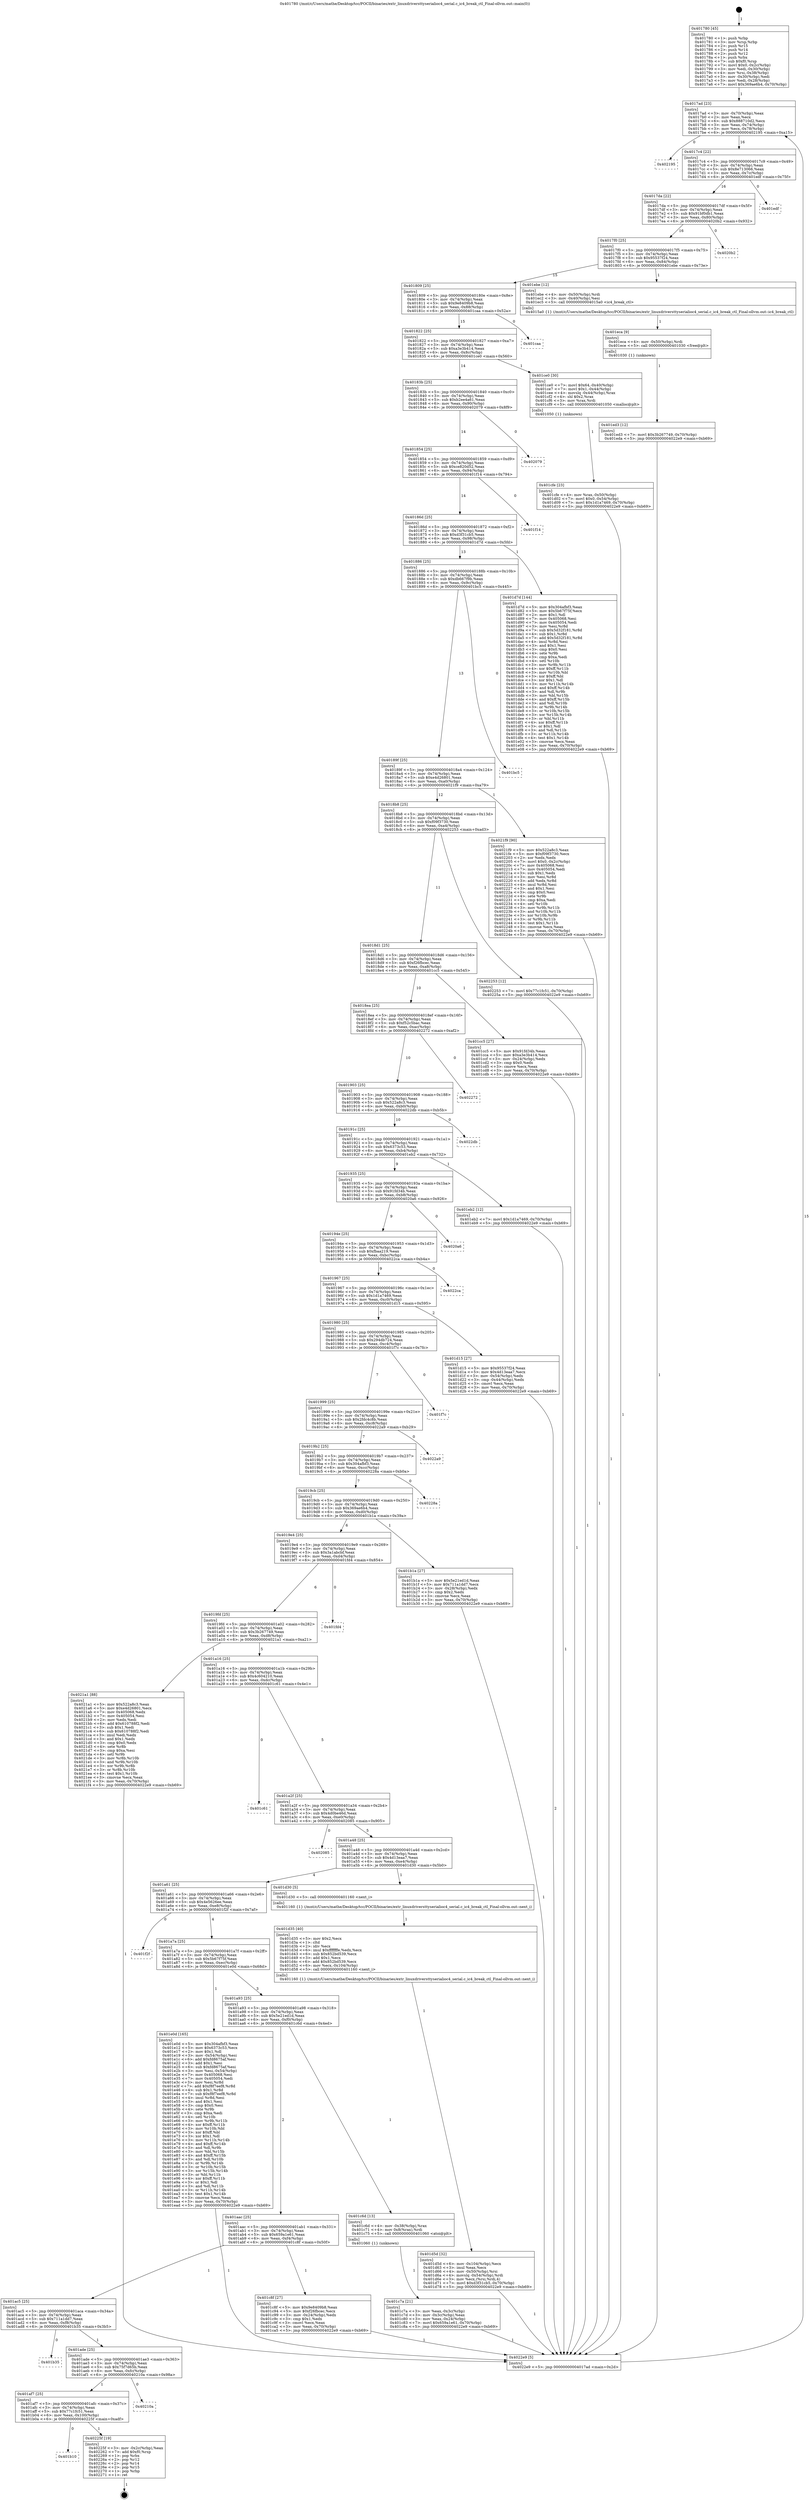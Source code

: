 digraph "0x401780" {
  label = "0x401780 (/mnt/c/Users/mathe/Desktop/tcc/POCII/binaries/extr_linuxdriversttyserialioc4_serial.c_ic4_break_ctl_Final-ollvm.out::main(0))"
  labelloc = "t"
  node[shape=record]

  Entry [label="",width=0.3,height=0.3,shape=circle,fillcolor=black,style=filled]
  "0x4017ad" [label="{
     0x4017ad [23]\l
     | [instrs]\l
     &nbsp;&nbsp;0x4017ad \<+3\>: mov -0x70(%rbp),%eax\l
     &nbsp;&nbsp;0x4017b0 \<+2\>: mov %eax,%ecx\l
     &nbsp;&nbsp;0x4017b2 \<+6\>: sub $0x888710d2,%ecx\l
     &nbsp;&nbsp;0x4017b8 \<+3\>: mov %eax,-0x74(%rbp)\l
     &nbsp;&nbsp;0x4017bb \<+3\>: mov %ecx,-0x78(%rbp)\l
     &nbsp;&nbsp;0x4017be \<+6\>: je 0000000000402195 \<main+0xa15\>\l
  }"]
  "0x402195" [label="{
     0x402195\l
  }", style=dashed]
  "0x4017c4" [label="{
     0x4017c4 [22]\l
     | [instrs]\l
     &nbsp;&nbsp;0x4017c4 \<+5\>: jmp 00000000004017c9 \<main+0x49\>\l
     &nbsp;&nbsp;0x4017c9 \<+3\>: mov -0x74(%rbp),%eax\l
     &nbsp;&nbsp;0x4017cc \<+5\>: sub $0x8e713066,%eax\l
     &nbsp;&nbsp;0x4017d1 \<+3\>: mov %eax,-0x7c(%rbp)\l
     &nbsp;&nbsp;0x4017d4 \<+6\>: je 0000000000401edf \<main+0x75f\>\l
  }"]
  Exit [label="",width=0.3,height=0.3,shape=circle,fillcolor=black,style=filled,peripheries=2]
  "0x401edf" [label="{
     0x401edf\l
  }", style=dashed]
  "0x4017da" [label="{
     0x4017da [22]\l
     | [instrs]\l
     &nbsp;&nbsp;0x4017da \<+5\>: jmp 00000000004017df \<main+0x5f\>\l
     &nbsp;&nbsp;0x4017df \<+3\>: mov -0x74(%rbp),%eax\l
     &nbsp;&nbsp;0x4017e2 \<+5\>: sub $0x91bf0db1,%eax\l
     &nbsp;&nbsp;0x4017e7 \<+3\>: mov %eax,-0x80(%rbp)\l
     &nbsp;&nbsp;0x4017ea \<+6\>: je 00000000004020b2 \<main+0x932\>\l
  }"]
  "0x401b10" [label="{
     0x401b10\l
  }", style=dashed]
  "0x4020b2" [label="{
     0x4020b2\l
  }", style=dashed]
  "0x4017f0" [label="{
     0x4017f0 [25]\l
     | [instrs]\l
     &nbsp;&nbsp;0x4017f0 \<+5\>: jmp 00000000004017f5 \<main+0x75\>\l
     &nbsp;&nbsp;0x4017f5 \<+3\>: mov -0x74(%rbp),%eax\l
     &nbsp;&nbsp;0x4017f8 \<+5\>: sub $0x95537f24,%eax\l
     &nbsp;&nbsp;0x4017fd \<+6\>: mov %eax,-0x84(%rbp)\l
     &nbsp;&nbsp;0x401803 \<+6\>: je 0000000000401ebe \<main+0x73e\>\l
  }"]
  "0x40225f" [label="{
     0x40225f [19]\l
     | [instrs]\l
     &nbsp;&nbsp;0x40225f \<+3\>: mov -0x2c(%rbp),%eax\l
     &nbsp;&nbsp;0x402262 \<+7\>: add $0xf0,%rsp\l
     &nbsp;&nbsp;0x402269 \<+1\>: pop %rbx\l
     &nbsp;&nbsp;0x40226a \<+2\>: pop %r12\l
     &nbsp;&nbsp;0x40226c \<+2\>: pop %r14\l
     &nbsp;&nbsp;0x40226e \<+2\>: pop %r15\l
     &nbsp;&nbsp;0x402270 \<+1\>: pop %rbp\l
     &nbsp;&nbsp;0x402271 \<+1\>: ret\l
  }"]
  "0x401ebe" [label="{
     0x401ebe [12]\l
     | [instrs]\l
     &nbsp;&nbsp;0x401ebe \<+4\>: mov -0x50(%rbp),%rdi\l
     &nbsp;&nbsp;0x401ec2 \<+3\>: mov -0x40(%rbp),%esi\l
     &nbsp;&nbsp;0x401ec5 \<+5\>: call 00000000004015a0 \<ic4_break_ctl\>\l
     | [calls]\l
     &nbsp;&nbsp;0x4015a0 \{1\} (/mnt/c/Users/mathe/Desktop/tcc/POCII/binaries/extr_linuxdriversttyserialioc4_serial.c_ic4_break_ctl_Final-ollvm.out::ic4_break_ctl)\l
  }"]
  "0x401809" [label="{
     0x401809 [25]\l
     | [instrs]\l
     &nbsp;&nbsp;0x401809 \<+5\>: jmp 000000000040180e \<main+0x8e\>\l
     &nbsp;&nbsp;0x40180e \<+3\>: mov -0x74(%rbp),%eax\l
     &nbsp;&nbsp;0x401811 \<+5\>: sub $0x9e8409b8,%eax\l
     &nbsp;&nbsp;0x401816 \<+6\>: mov %eax,-0x88(%rbp)\l
     &nbsp;&nbsp;0x40181c \<+6\>: je 0000000000401caa \<main+0x52a\>\l
  }"]
  "0x401af7" [label="{
     0x401af7 [25]\l
     | [instrs]\l
     &nbsp;&nbsp;0x401af7 \<+5\>: jmp 0000000000401afc \<main+0x37c\>\l
     &nbsp;&nbsp;0x401afc \<+3\>: mov -0x74(%rbp),%eax\l
     &nbsp;&nbsp;0x401aff \<+5\>: sub $0x77c1fc51,%eax\l
     &nbsp;&nbsp;0x401b04 \<+6\>: mov %eax,-0x100(%rbp)\l
     &nbsp;&nbsp;0x401b0a \<+6\>: je 000000000040225f \<main+0xadf\>\l
  }"]
  "0x401caa" [label="{
     0x401caa\l
  }", style=dashed]
  "0x401822" [label="{
     0x401822 [25]\l
     | [instrs]\l
     &nbsp;&nbsp;0x401822 \<+5\>: jmp 0000000000401827 \<main+0xa7\>\l
     &nbsp;&nbsp;0x401827 \<+3\>: mov -0x74(%rbp),%eax\l
     &nbsp;&nbsp;0x40182a \<+5\>: sub $0xa3e3b414,%eax\l
     &nbsp;&nbsp;0x40182f \<+6\>: mov %eax,-0x8c(%rbp)\l
     &nbsp;&nbsp;0x401835 \<+6\>: je 0000000000401ce0 \<main+0x560\>\l
  }"]
  "0x40210a" [label="{
     0x40210a\l
  }", style=dashed]
  "0x401ce0" [label="{
     0x401ce0 [30]\l
     | [instrs]\l
     &nbsp;&nbsp;0x401ce0 \<+7\>: movl $0x64,-0x40(%rbp)\l
     &nbsp;&nbsp;0x401ce7 \<+7\>: movl $0x1,-0x44(%rbp)\l
     &nbsp;&nbsp;0x401cee \<+4\>: movslq -0x44(%rbp),%rax\l
     &nbsp;&nbsp;0x401cf2 \<+4\>: shl $0x2,%rax\l
     &nbsp;&nbsp;0x401cf6 \<+3\>: mov %rax,%rdi\l
     &nbsp;&nbsp;0x401cf9 \<+5\>: call 0000000000401050 \<malloc@plt\>\l
     | [calls]\l
     &nbsp;&nbsp;0x401050 \{1\} (unknown)\l
  }"]
  "0x40183b" [label="{
     0x40183b [25]\l
     | [instrs]\l
     &nbsp;&nbsp;0x40183b \<+5\>: jmp 0000000000401840 \<main+0xc0\>\l
     &nbsp;&nbsp;0x401840 \<+3\>: mov -0x74(%rbp),%eax\l
     &nbsp;&nbsp;0x401843 \<+5\>: sub $0xb2ee4a61,%eax\l
     &nbsp;&nbsp;0x401848 \<+6\>: mov %eax,-0x90(%rbp)\l
     &nbsp;&nbsp;0x40184e \<+6\>: je 0000000000402079 \<main+0x8f9\>\l
  }"]
  "0x401ade" [label="{
     0x401ade [25]\l
     | [instrs]\l
     &nbsp;&nbsp;0x401ade \<+5\>: jmp 0000000000401ae3 \<main+0x363\>\l
     &nbsp;&nbsp;0x401ae3 \<+3\>: mov -0x74(%rbp),%eax\l
     &nbsp;&nbsp;0x401ae6 \<+5\>: sub $0x75f7d65b,%eax\l
     &nbsp;&nbsp;0x401aeb \<+6\>: mov %eax,-0xfc(%rbp)\l
     &nbsp;&nbsp;0x401af1 \<+6\>: je 000000000040210a \<main+0x98a\>\l
  }"]
  "0x402079" [label="{
     0x402079\l
  }", style=dashed]
  "0x401854" [label="{
     0x401854 [25]\l
     | [instrs]\l
     &nbsp;&nbsp;0x401854 \<+5\>: jmp 0000000000401859 \<main+0xd9\>\l
     &nbsp;&nbsp;0x401859 \<+3\>: mov -0x74(%rbp),%eax\l
     &nbsp;&nbsp;0x40185c \<+5\>: sub $0xce820d52,%eax\l
     &nbsp;&nbsp;0x401861 \<+6\>: mov %eax,-0x94(%rbp)\l
     &nbsp;&nbsp;0x401867 \<+6\>: je 0000000000401f14 \<main+0x794\>\l
  }"]
  "0x401b35" [label="{
     0x401b35\l
  }", style=dashed]
  "0x401f14" [label="{
     0x401f14\l
  }", style=dashed]
  "0x40186d" [label="{
     0x40186d [25]\l
     | [instrs]\l
     &nbsp;&nbsp;0x40186d \<+5\>: jmp 0000000000401872 \<main+0xf2\>\l
     &nbsp;&nbsp;0x401872 \<+3\>: mov -0x74(%rbp),%eax\l
     &nbsp;&nbsp;0x401875 \<+5\>: sub $0xd3f31cb5,%eax\l
     &nbsp;&nbsp;0x40187a \<+6\>: mov %eax,-0x98(%rbp)\l
     &nbsp;&nbsp;0x401880 \<+6\>: je 0000000000401d7d \<main+0x5fd\>\l
  }"]
  "0x401ed3" [label="{
     0x401ed3 [12]\l
     | [instrs]\l
     &nbsp;&nbsp;0x401ed3 \<+7\>: movl $0x3b267749,-0x70(%rbp)\l
     &nbsp;&nbsp;0x401eda \<+5\>: jmp 00000000004022e9 \<main+0xb69\>\l
  }"]
  "0x401d7d" [label="{
     0x401d7d [144]\l
     | [instrs]\l
     &nbsp;&nbsp;0x401d7d \<+5\>: mov $0x304afbf3,%eax\l
     &nbsp;&nbsp;0x401d82 \<+5\>: mov $0x5b67f75f,%ecx\l
     &nbsp;&nbsp;0x401d87 \<+2\>: mov $0x1,%dl\l
     &nbsp;&nbsp;0x401d89 \<+7\>: mov 0x405068,%esi\l
     &nbsp;&nbsp;0x401d90 \<+7\>: mov 0x405054,%edi\l
     &nbsp;&nbsp;0x401d97 \<+3\>: mov %esi,%r8d\l
     &nbsp;&nbsp;0x401d9a \<+7\>: sub $0x5d32f181,%r8d\l
     &nbsp;&nbsp;0x401da1 \<+4\>: sub $0x1,%r8d\l
     &nbsp;&nbsp;0x401da5 \<+7\>: add $0x5d32f181,%r8d\l
     &nbsp;&nbsp;0x401dac \<+4\>: imul %r8d,%esi\l
     &nbsp;&nbsp;0x401db0 \<+3\>: and $0x1,%esi\l
     &nbsp;&nbsp;0x401db3 \<+3\>: cmp $0x0,%esi\l
     &nbsp;&nbsp;0x401db6 \<+4\>: sete %r9b\l
     &nbsp;&nbsp;0x401dba \<+3\>: cmp $0xa,%edi\l
     &nbsp;&nbsp;0x401dbd \<+4\>: setl %r10b\l
     &nbsp;&nbsp;0x401dc1 \<+3\>: mov %r9b,%r11b\l
     &nbsp;&nbsp;0x401dc4 \<+4\>: xor $0xff,%r11b\l
     &nbsp;&nbsp;0x401dc8 \<+3\>: mov %r10b,%bl\l
     &nbsp;&nbsp;0x401dcb \<+3\>: xor $0xff,%bl\l
     &nbsp;&nbsp;0x401dce \<+3\>: xor $0x1,%dl\l
     &nbsp;&nbsp;0x401dd1 \<+3\>: mov %r11b,%r14b\l
     &nbsp;&nbsp;0x401dd4 \<+4\>: and $0xff,%r14b\l
     &nbsp;&nbsp;0x401dd8 \<+3\>: and %dl,%r9b\l
     &nbsp;&nbsp;0x401ddb \<+3\>: mov %bl,%r15b\l
     &nbsp;&nbsp;0x401dde \<+4\>: and $0xff,%r15b\l
     &nbsp;&nbsp;0x401de2 \<+3\>: and %dl,%r10b\l
     &nbsp;&nbsp;0x401de5 \<+3\>: or %r9b,%r14b\l
     &nbsp;&nbsp;0x401de8 \<+3\>: or %r10b,%r15b\l
     &nbsp;&nbsp;0x401deb \<+3\>: xor %r15b,%r14b\l
     &nbsp;&nbsp;0x401dee \<+3\>: or %bl,%r11b\l
     &nbsp;&nbsp;0x401df1 \<+4\>: xor $0xff,%r11b\l
     &nbsp;&nbsp;0x401df5 \<+3\>: or $0x1,%dl\l
     &nbsp;&nbsp;0x401df8 \<+3\>: and %dl,%r11b\l
     &nbsp;&nbsp;0x401dfb \<+3\>: or %r11b,%r14b\l
     &nbsp;&nbsp;0x401dfe \<+4\>: test $0x1,%r14b\l
     &nbsp;&nbsp;0x401e02 \<+3\>: cmovne %ecx,%eax\l
     &nbsp;&nbsp;0x401e05 \<+3\>: mov %eax,-0x70(%rbp)\l
     &nbsp;&nbsp;0x401e08 \<+5\>: jmp 00000000004022e9 \<main+0xb69\>\l
  }"]
  "0x401886" [label="{
     0x401886 [25]\l
     | [instrs]\l
     &nbsp;&nbsp;0x401886 \<+5\>: jmp 000000000040188b \<main+0x10b\>\l
     &nbsp;&nbsp;0x40188b \<+3\>: mov -0x74(%rbp),%eax\l
     &nbsp;&nbsp;0x40188e \<+5\>: sub $0xdb667f9b,%eax\l
     &nbsp;&nbsp;0x401893 \<+6\>: mov %eax,-0x9c(%rbp)\l
     &nbsp;&nbsp;0x401899 \<+6\>: je 0000000000401bc5 \<main+0x445\>\l
  }"]
  "0x401eca" [label="{
     0x401eca [9]\l
     | [instrs]\l
     &nbsp;&nbsp;0x401eca \<+4\>: mov -0x50(%rbp),%rdi\l
     &nbsp;&nbsp;0x401ece \<+5\>: call 0000000000401030 \<free@plt\>\l
     | [calls]\l
     &nbsp;&nbsp;0x401030 \{1\} (unknown)\l
  }"]
  "0x401bc5" [label="{
     0x401bc5\l
  }", style=dashed]
  "0x40189f" [label="{
     0x40189f [25]\l
     | [instrs]\l
     &nbsp;&nbsp;0x40189f \<+5\>: jmp 00000000004018a4 \<main+0x124\>\l
     &nbsp;&nbsp;0x4018a4 \<+3\>: mov -0x74(%rbp),%eax\l
     &nbsp;&nbsp;0x4018a7 \<+5\>: sub $0xe4d26801,%eax\l
     &nbsp;&nbsp;0x4018ac \<+6\>: mov %eax,-0xa0(%rbp)\l
     &nbsp;&nbsp;0x4018b2 \<+6\>: je 00000000004021f9 \<main+0xa79\>\l
  }"]
  "0x401d5d" [label="{
     0x401d5d [32]\l
     | [instrs]\l
     &nbsp;&nbsp;0x401d5d \<+6\>: mov -0x104(%rbp),%ecx\l
     &nbsp;&nbsp;0x401d63 \<+3\>: imul %eax,%ecx\l
     &nbsp;&nbsp;0x401d66 \<+4\>: mov -0x50(%rbp),%rsi\l
     &nbsp;&nbsp;0x401d6a \<+4\>: movslq -0x54(%rbp),%rdi\l
     &nbsp;&nbsp;0x401d6e \<+3\>: mov %ecx,(%rsi,%rdi,4)\l
     &nbsp;&nbsp;0x401d71 \<+7\>: movl $0xd3f31cb5,-0x70(%rbp)\l
     &nbsp;&nbsp;0x401d78 \<+5\>: jmp 00000000004022e9 \<main+0xb69\>\l
  }"]
  "0x4021f9" [label="{
     0x4021f9 [90]\l
     | [instrs]\l
     &nbsp;&nbsp;0x4021f9 \<+5\>: mov $0x522a8c3,%eax\l
     &nbsp;&nbsp;0x4021fe \<+5\>: mov $0xf09f3730,%ecx\l
     &nbsp;&nbsp;0x402203 \<+2\>: xor %edx,%edx\l
     &nbsp;&nbsp;0x402205 \<+7\>: movl $0x0,-0x2c(%rbp)\l
     &nbsp;&nbsp;0x40220c \<+7\>: mov 0x405068,%esi\l
     &nbsp;&nbsp;0x402213 \<+7\>: mov 0x405054,%edi\l
     &nbsp;&nbsp;0x40221a \<+3\>: sub $0x1,%edx\l
     &nbsp;&nbsp;0x40221d \<+3\>: mov %esi,%r8d\l
     &nbsp;&nbsp;0x402220 \<+3\>: add %edx,%r8d\l
     &nbsp;&nbsp;0x402223 \<+4\>: imul %r8d,%esi\l
     &nbsp;&nbsp;0x402227 \<+3\>: and $0x1,%esi\l
     &nbsp;&nbsp;0x40222a \<+3\>: cmp $0x0,%esi\l
     &nbsp;&nbsp;0x40222d \<+4\>: sete %r9b\l
     &nbsp;&nbsp;0x402231 \<+3\>: cmp $0xa,%edi\l
     &nbsp;&nbsp;0x402234 \<+4\>: setl %r10b\l
     &nbsp;&nbsp;0x402238 \<+3\>: mov %r9b,%r11b\l
     &nbsp;&nbsp;0x40223b \<+3\>: and %r10b,%r11b\l
     &nbsp;&nbsp;0x40223e \<+3\>: xor %r10b,%r9b\l
     &nbsp;&nbsp;0x402241 \<+3\>: or %r9b,%r11b\l
     &nbsp;&nbsp;0x402244 \<+4\>: test $0x1,%r11b\l
     &nbsp;&nbsp;0x402248 \<+3\>: cmovne %ecx,%eax\l
     &nbsp;&nbsp;0x40224b \<+3\>: mov %eax,-0x70(%rbp)\l
     &nbsp;&nbsp;0x40224e \<+5\>: jmp 00000000004022e9 \<main+0xb69\>\l
  }"]
  "0x4018b8" [label="{
     0x4018b8 [25]\l
     | [instrs]\l
     &nbsp;&nbsp;0x4018b8 \<+5\>: jmp 00000000004018bd \<main+0x13d\>\l
     &nbsp;&nbsp;0x4018bd \<+3\>: mov -0x74(%rbp),%eax\l
     &nbsp;&nbsp;0x4018c0 \<+5\>: sub $0xf09f3730,%eax\l
     &nbsp;&nbsp;0x4018c5 \<+6\>: mov %eax,-0xa4(%rbp)\l
     &nbsp;&nbsp;0x4018cb \<+6\>: je 0000000000402253 \<main+0xad3\>\l
  }"]
  "0x401d35" [label="{
     0x401d35 [40]\l
     | [instrs]\l
     &nbsp;&nbsp;0x401d35 \<+5\>: mov $0x2,%ecx\l
     &nbsp;&nbsp;0x401d3a \<+1\>: cltd\l
     &nbsp;&nbsp;0x401d3b \<+2\>: idiv %ecx\l
     &nbsp;&nbsp;0x401d3d \<+6\>: imul $0xfffffffe,%edx,%ecx\l
     &nbsp;&nbsp;0x401d43 \<+6\>: sub $0x852bd539,%ecx\l
     &nbsp;&nbsp;0x401d49 \<+3\>: add $0x1,%ecx\l
     &nbsp;&nbsp;0x401d4c \<+6\>: add $0x852bd539,%ecx\l
     &nbsp;&nbsp;0x401d52 \<+6\>: mov %ecx,-0x104(%rbp)\l
     &nbsp;&nbsp;0x401d58 \<+5\>: call 0000000000401160 \<next_i\>\l
     | [calls]\l
     &nbsp;&nbsp;0x401160 \{1\} (/mnt/c/Users/mathe/Desktop/tcc/POCII/binaries/extr_linuxdriversttyserialioc4_serial.c_ic4_break_ctl_Final-ollvm.out::next_i)\l
  }"]
  "0x402253" [label="{
     0x402253 [12]\l
     | [instrs]\l
     &nbsp;&nbsp;0x402253 \<+7\>: movl $0x77c1fc51,-0x70(%rbp)\l
     &nbsp;&nbsp;0x40225a \<+5\>: jmp 00000000004022e9 \<main+0xb69\>\l
  }"]
  "0x4018d1" [label="{
     0x4018d1 [25]\l
     | [instrs]\l
     &nbsp;&nbsp;0x4018d1 \<+5\>: jmp 00000000004018d6 \<main+0x156\>\l
     &nbsp;&nbsp;0x4018d6 \<+3\>: mov -0x74(%rbp),%eax\l
     &nbsp;&nbsp;0x4018d9 \<+5\>: sub $0xf26fbcec,%eax\l
     &nbsp;&nbsp;0x4018de \<+6\>: mov %eax,-0xa8(%rbp)\l
     &nbsp;&nbsp;0x4018e4 \<+6\>: je 0000000000401cc5 \<main+0x545\>\l
  }"]
  "0x401cfe" [label="{
     0x401cfe [23]\l
     | [instrs]\l
     &nbsp;&nbsp;0x401cfe \<+4\>: mov %rax,-0x50(%rbp)\l
     &nbsp;&nbsp;0x401d02 \<+7\>: movl $0x0,-0x54(%rbp)\l
     &nbsp;&nbsp;0x401d09 \<+7\>: movl $0x1d1a7469,-0x70(%rbp)\l
     &nbsp;&nbsp;0x401d10 \<+5\>: jmp 00000000004022e9 \<main+0xb69\>\l
  }"]
  "0x401cc5" [label="{
     0x401cc5 [27]\l
     | [instrs]\l
     &nbsp;&nbsp;0x401cc5 \<+5\>: mov $0x91fd34b,%eax\l
     &nbsp;&nbsp;0x401cca \<+5\>: mov $0xa3e3b414,%ecx\l
     &nbsp;&nbsp;0x401ccf \<+3\>: mov -0x24(%rbp),%edx\l
     &nbsp;&nbsp;0x401cd2 \<+3\>: cmp $0x0,%edx\l
     &nbsp;&nbsp;0x401cd5 \<+3\>: cmove %ecx,%eax\l
     &nbsp;&nbsp;0x401cd8 \<+3\>: mov %eax,-0x70(%rbp)\l
     &nbsp;&nbsp;0x401cdb \<+5\>: jmp 00000000004022e9 \<main+0xb69\>\l
  }"]
  "0x4018ea" [label="{
     0x4018ea [25]\l
     | [instrs]\l
     &nbsp;&nbsp;0x4018ea \<+5\>: jmp 00000000004018ef \<main+0x16f\>\l
     &nbsp;&nbsp;0x4018ef \<+3\>: mov -0x74(%rbp),%eax\l
     &nbsp;&nbsp;0x4018f2 \<+5\>: sub $0xf52c5bac,%eax\l
     &nbsp;&nbsp;0x4018f7 \<+6\>: mov %eax,-0xac(%rbp)\l
     &nbsp;&nbsp;0x4018fd \<+6\>: je 0000000000402272 \<main+0xaf2\>\l
  }"]
  "0x401ac5" [label="{
     0x401ac5 [25]\l
     | [instrs]\l
     &nbsp;&nbsp;0x401ac5 \<+5\>: jmp 0000000000401aca \<main+0x34a\>\l
     &nbsp;&nbsp;0x401aca \<+3\>: mov -0x74(%rbp),%eax\l
     &nbsp;&nbsp;0x401acd \<+5\>: sub $0x711a1dd7,%eax\l
     &nbsp;&nbsp;0x401ad2 \<+6\>: mov %eax,-0xf8(%rbp)\l
     &nbsp;&nbsp;0x401ad8 \<+6\>: je 0000000000401b35 \<main+0x3b5\>\l
  }"]
  "0x402272" [label="{
     0x402272\l
  }", style=dashed]
  "0x401903" [label="{
     0x401903 [25]\l
     | [instrs]\l
     &nbsp;&nbsp;0x401903 \<+5\>: jmp 0000000000401908 \<main+0x188\>\l
     &nbsp;&nbsp;0x401908 \<+3\>: mov -0x74(%rbp),%eax\l
     &nbsp;&nbsp;0x40190b \<+5\>: sub $0x522a8c3,%eax\l
     &nbsp;&nbsp;0x401910 \<+6\>: mov %eax,-0xb0(%rbp)\l
     &nbsp;&nbsp;0x401916 \<+6\>: je 00000000004022db \<main+0xb5b\>\l
  }"]
  "0x401c8f" [label="{
     0x401c8f [27]\l
     | [instrs]\l
     &nbsp;&nbsp;0x401c8f \<+5\>: mov $0x9e8409b8,%eax\l
     &nbsp;&nbsp;0x401c94 \<+5\>: mov $0xf26fbcec,%ecx\l
     &nbsp;&nbsp;0x401c99 \<+3\>: mov -0x24(%rbp),%edx\l
     &nbsp;&nbsp;0x401c9c \<+3\>: cmp $0x1,%edx\l
     &nbsp;&nbsp;0x401c9f \<+3\>: cmovl %ecx,%eax\l
     &nbsp;&nbsp;0x401ca2 \<+3\>: mov %eax,-0x70(%rbp)\l
     &nbsp;&nbsp;0x401ca5 \<+5\>: jmp 00000000004022e9 \<main+0xb69\>\l
  }"]
  "0x4022db" [label="{
     0x4022db\l
  }", style=dashed]
  "0x40191c" [label="{
     0x40191c [25]\l
     | [instrs]\l
     &nbsp;&nbsp;0x40191c \<+5\>: jmp 0000000000401921 \<main+0x1a1\>\l
     &nbsp;&nbsp;0x401921 \<+3\>: mov -0x74(%rbp),%eax\l
     &nbsp;&nbsp;0x401924 \<+5\>: sub $0x6373c53,%eax\l
     &nbsp;&nbsp;0x401929 \<+6\>: mov %eax,-0xb4(%rbp)\l
     &nbsp;&nbsp;0x40192f \<+6\>: je 0000000000401eb2 \<main+0x732\>\l
  }"]
  "0x401c7a" [label="{
     0x401c7a [21]\l
     | [instrs]\l
     &nbsp;&nbsp;0x401c7a \<+3\>: mov %eax,-0x3c(%rbp)\l
     &nbsp;&nbsp;0x401c7d \<+3\>: mov -0x3c(%rbp),%eax\l
     &nbsp;&nbsp;0x401c80 \<+3\>: mov %eax,-0x24(%rbp)\l
     &nbsp;&nbsp;0x401c83 \<+7\>: movl $0x659a1e61,-0x70(%rbp)\l
     &nbsp;&nbsp;0x401c8a \<+5\>: jmp 00000000004022e9 \<main+0xb69\>\l
  }"]
  "0x401eb2" [label="{
     0x401eb2 [12]\l
     | [instrs]\l
     &nbsp;&nbsp;0x401eb2 \<+7\>: movl $0x1d1a7469,-0x70(%rbp)\l
     &nbsp;&nbsp;0x401eb9 \<+5\>: jmp 00000000004022e9 \<main+0xb69\>\l
  }"]
  "0x401935" [label="{
     0x401935 [25]\l
     | [instrs]\l
     &nbsp;&nbsp;0x401935 \<+5\>: jmp 000000000040193a \<main+0x1ba\>\l
     &nbsp;&nbsp;0x40193a \<+3\>: mov -0x74(%rbp),%eax\l
     &nbsp;&nbsp;0x40193d \<+5\>: sub $0x91fd34b,%eax\l
     &nbsp;&nbsp;0x401942 \<+6\>: mov %eax,-0xb8(%rbp)\l
     &nbsp;&nbsp;0x401948 \<+6\>: je 00000000004020a6 \<main+0x926\>\l
  }"]
  "0x401aac" [label="{
     0x401aac [25]\l
     | [instrs]\l
     &nbsp;&nbsp;0x401aac \<+5\>: jmp 0000000000401ab1 \<main+0x331\>\l
     &nbsp;&nbsp;0x401ab1 \<+3\>: mov -0x74(%rbp),%eax\l
     &nbsp;&nbsp;0x401ab4 \<+5\>: sub $0x659a1e61,%eax\l
     &nbsp;&nbsp;0x401ab9 \<+6\>: mov %eax,-0xf4(%rbp)\l
     &nbsp;&nbsp;0x401abf \<+6\>: je 0000000000401c8f \<main+0x50f\>\l
  }"]
  "0x4020a6" [label="{
     0x4020a6\l
  }", style=dashed]
  "0x40194e" [label="{
     0x40194e [25]\l
     | [instrs]\l
     &nbsp;&nbsp;0x40194e \<+5\>: jmp 0000000000401953 \<main+0x1d3\>\l
     &nbsp;&nbsp;0x401953 \<+3\>: mov -0x74(%rbp),%eax\l
     &nbsp;&nbsp;0x401956 \<+5\>: sub $0xfbaa219,%eax\l
     &nbsp;&nbsp;0x40195b \<+6\>: mov %eax,-0xbc(%rbp)\l
     &nbsp;&nbsp;0x401961 \<+6\>: je 00000000004022ca \<main+0xb4a\>\l
  }"]
  "0x401c6d" [label="{
     0x401c6d [13]\l
     | [instrs]\l
     &nbsp;&nbsp;0x401c6d \<+4\>: mov -0x38(%rbp),%rax\l
     &nbsp;&nbsp;0x401c71 \<+4\>: mov 0x8(%rax),%rdi\l
     &nbsp;&nbsp;0x401c75 \<+5\>: call 0000000000401060 \<atoi@plt\>\l
     | [calls]\l
     &nbsp;&nbsp;0x401060 \{1\} (unknown)\l
  }"]
  "0x4022ca" [label="{
     0x4022ca\l
  }", style=dashed]
  "0x401967" [label="{
     0x401967 [25]\l
     | [instrs]\l
     &nbsp;&nbsp;0x401967 \<+5\>: jmp 000000000040196c \<main+0x1ec\>\l
     &nbsp;&nbsp;0x40196c \<+3\>: mov -0x74(%rbp),%eax\l
     &nbsp;&nbsp;0x40196f \<+5\>: sub $0x1d1a7469,%eax\l
     &nbsp;&nbsp;0x401974 \<+6\>: mov %eax,-0xc0(%rbp)\l
     &nbsp;&nbsp;0x40197a \<+6\>: je 0000000000401d15 \<main+0x595\>\l
  }"]
  "0x401a93" [label="{
     0x401a93 [25]\l
     | [instrs]\l
     &nbsp;&nbsp;0x401a93 \<+5\>: jmp 0000000000401a98 \<main+0x318\>\l
     &nbsp;&nbsp;0x401a98 \<+3\>: mov -0x74(%rbp),%eax\l
     &nbsp;&nbsp;0x401a9b \<+5\>: sub $0x5e21ed1d,%eax\l
     &nbsp;&nbsp;0x401aa0 \<+6\>: mov %eax,-0xf0(%rbp)\l
     &nbsp;&nbsp;0x401aa6 \<+6\>: je 0000000000401c6d \<main+0x4ed\>\l
  }"]
  "0x401d15" [label="{
     0x401d15 [27]\l
     | [instrs]\l
     &nbsp;&nbsp;0x401d15 \<+5\>: mov $0x95537f24,%eax\l
     &nbsp;&nbsp;0x401d1a \<+5\>: mov $0x4d13eaa7,%ecx\l
     &nbsp;&nbsp;0x401d1f \<+3\>: mov -0x54(%rbp),%edx\l
     &nbsp;&nbsp;0x401d22 \<+3\>: cmp -0x44(%rbp),%edx\l
     &nbsp;&nbsp;0x401d25 \<+3\>: cmovl %ecx,%eax\l
     &nbsp;&nbsp;0x401d28 \<+3\>: mov %eax,-0x70(%rbp)\l
     &nbsp;&nbsp;0x401d2b \<+5\>: jmp 00000000004022e9 \<main+0xb69\>\l
  }"]
  "0x401980" [label="{
     0x401980 [25]\l
     | [instrs]\l
     &nbsp;&nbsp;0x401980 \<+5\>: jmp 0000000000401985 \<main+0x205\>\l
     &nbsp;&nbsp;0x401985 \<+3\>: mov -0x74(%rbp),%eax\l
     &nbsp;&nbsp;0x401988 \<+5\>: sub $0x294db724,%eax\l
     &nbsp;&nbsp;0x40198d \<+6\>: mov %eax,-0xc4(%rbp)\l
     &nbsp;&nbsp;0x401993 \<+6\>: je 0000000000401f7c \<main+0x7fc\>\l
  }"]
  "0x401e0d" [label="{
     0x401e0d [165]\l
     | [instrs]\l
     &nbsp;&nbsp;0x401e0d \<+5\>: mov $0x304afbf3,%eax\l
     &nbsp;&nbsp;0x401e12 \<+5\>: mov $0x6373c53,%ecx\l
     &nbsp;&nbsp;0x401e17 \<+2\>: mov $0x1,%dl\l
     &nbsp;&nbsp;0x401e19 \<+3\>: mov -0x54(%rbp),%esi\l
     &nbsp;&nbsp;0x401e1c \<+6\>: add $0xfd8675af,%esi\l
     &nbsp;&nbsp;0x401e22 \<+3\>: add $0x1,%esi\l
     &nbsp;&nbsp;0x401e25 \<+6\>: sub $0xfd8675af,%esi\l
     &nbsp;&nbsp;0x401e2b \<+3\>: mov %esi,-0x54(%rbp)\l
     &nbsp;&nbsp;0x401e2e \<+7\>: mov 0x405068,%esi\l
     &nbsp;&nbsp;0x401e35 \<+7\>: mov 0x405054,%edi\l
     &nbsp;&nbsp;0x401e3c \<+3\>: mov %esi,%r8d\l
     &nbsp;&nbsp;0x401e3f \<+7\>: add $0xf8f7eef8,%r8d\l
     &nbsp;&nbsp;0x401e46 \<+4\>: sub $0x1,%r8d\l
     &nbsp;&nbsp;0x401e4a \<+7\>: sub $0xf8f7eef8,%r8d\l
     &nbsp;&nbsp;0x401e51 \<+4\>: imul %r8d,%esi\l
     &nbsp;&nbsp;0x401e55 \<+3\>: and $0x1,%esi\l
     &nbsp;&nbsp;0x401e58 \<+3\>: cmp $0x0,%esi\l
     &nbsp;&nbsp;0x401e5b \<+4\>: sete %r9b\l
     &nbsp;&nbsp;0x401e5f \<+3\>: cmp $0xa,%edi\l
     &nbsp;&nbsp;0x401e62 \<+4\>: setl %r10b\l
     &nbsp;&nbsp;0x401e66 \<+3\>: mov %r9b,%r11b\l
     &nbsp;&nbsp;0x401e69 \<+4\>: xor $0xff,%r11b\l
     &nbsp;&nbsp;0x401e6d \<+3\>: mov %r10b,%bl\l
     &nbsp;&nbsp;0x401e70 \<+3\>: xor $0xff,%bl\l
     &nbsp;&nbsp;0x401e73 \<+3\>: xor $0x1,%dl\l
     &nbsp;&nbsp;0x401e76 \<+3\>: mov %r11b,%r14b\l
     &nbsp;&nbsp;0x401e79 \<+4\>: and $0xff,%r14b\l
     &nbsp;&nbsp;0x401e7d \<+3\>: and %dl,%r9b\l
     &nbsp;&nbsp;0x401e80 \<+3\>: mov %bl,%r15b\l
     &nbsp;&nbsp;0x401e83 \<+4\>: and $0xff,%r15b\l
     &nbsp;&nbsp;0x401e87 \<+3\>: and %dl,%r10b\l
     &nbsp;&nbsp;0x401e8a \<+3\>: or %r9b,%r14b\l
     &nbsp;&nbsp;0x401e8d \<+3\>: or %r10b,%r15b\l
     &nbsp;&nbsp;0x401e90 \<+3\>: xor %r15b,%r14b\l
     &nbsp;&nbsp;0x401e93 \<+3\>: or %bl,%r11b\l
     &nbsp;&nbsp;0x401e96 \<+4\>: xor $0xff,%r11b\l
     &nbsp;&nbsp;0x401e9a \<+3\>: or $0x1,%dl\l
     &nbsp;&nbsp;0x401e9d \<+3\>: and %dl,%r11b\l
     &nbsp;&nbsp;0x401ea0 \<+3\>: or %r11b,%r14b\l
     &nbsp;&nbsp;0x401ea3 \<+4\>: test $0x1,%r14b\l
     &nbsp;&nbsp;0x401ea7 \<+3\>: cmovne %ecx,%eax\l
     &nbsp;&nbsp;0x401eaa \<+3\>: mov %eax,-0x70(%rbp)\l
     &nbsp;&nbsp;0x401ead \<+5\>: jmp 00000000004022e9 \<main+0xb69\>\l
  }"]
  "0x401f7c" [label="{
     0x401f7c\l
  }", style=dashed]
  "0x401999" [label="{
     0x401999 [25]\l
     | [instrs]\l
     &nbsp;&nbsp;0x401999 \<+5\>: jmp 000000000040199e \<main+0x21e\>\l
     &nbsp;&nbsp;0x40199e \<+3\>: mov -0x74(%rbp),%eax\l
     &nbsp;&nbsp;0x4019a1 \<+5\>: sub $0x2fdc4c8b,%eax\l
     &nbsp;&nbsp;0x4019a6 \<+6\>: mov %eax,-0xc8(%rbp)\l
     &nbsp;&nbsp;0x4019ac \<+6\>: je 00000000004022a9 \<main+0xb29\>\l
  }"]
  "0x401a7a" [label="{
     0x401a7a [25]\l
     | [instrs]\l
     &nbsp;&nbsp;0x401a7a \<+5\>: jmp 0000000000401a7f \<main+0x2ff\>\l
     &nbsp;&nbsp;0x401a7f \<+3\>: mov -0x74(%rbp),%eax\l
     &nbsp;&nbsp;0x401a82 \<+5\>: sub $0x5b67f75f,%eax\l
     &nbsp;&nbsp;0x401a87 \<+6\>: mov %eax,-0xec(%rbp)\l
     &nbsp;&nbsp;0x401a8d \<+6\>: je 0000000000401e0d \<main+0x68d\>\l
  }"]
  "0x4022a9" [label="{
     0x4022a9\l
  }", style=dashed]
  "0x4019b2" [label="{
     0x4019b2 [25]\l
     | [instrs]\l
     &nbsp;&nbsp;0x4019b2 \<+5\>: jmp 00000000004019b7 \<main+0x237\>\l
     &nbsp;&nbsp;0x4019b7 \<+3\>: mov -0x74(%rbp),%eax\l
     &nbsp;&nbsp;0x4019ba \<+5\>: sub $0x304afbf3,%eax\l
     &nbsp;&nbsp;0x4019bf \<+6\>: mov %eax,-0xcc(%rbp)\l
     &nbsp;&nbsp;0x4019c5 \<+6\>: je 000000000040228a \<main+0xb0a\>\l
  }"]
  "0x401f2f" [label="{
     0x401f2f\l
  }", style=dashed]
  "0x40228a" [label="{
     0x40228a\l
  }", style=dashed]
  "0x4019cb" [label="{
     0x4019cb [25]\l
     | [instrs]\l
     &nbsp;&nbsp;0x4019cb \<+5\>: jmp 00000000004019d0 \<main+0x250\>\l
     &nbsp;&nbsp;0x4019d0 \<+3\>: mov -0x74(%rbp),%eax\l
     &nbsp;&nbsp;0x4019d3 \<+5\>: sub $0x369ae6b4,%eax\l
     &nbsp;&nbsp;0x4019d8 \<+6\>: mov %eax,-0xd0(%rbp)\l
     &nbsp;&nbsp;0x4019de \<+6\>: je 0000000000401b1a \<main+0x39a\>\l
  }"]
  "0x401a61" [label="{
     0x401a61 [25]\l
     | [instrs]\l
     &nbsp;&nbsp;0x401a61 \<+5\>: jmp 0000000000401a66 \<main+0x2e6\>\l
     &nbsp;&nbsp;0x401a66 \<+3\>: mov -0x74(%rbp),%eax\l
     &nbsp;&nbsp;0x401a69 \<+5\>: sub $0x4e5626ee,%eax\l
     &nbsp;&nbsp;0x401a6e \<+6\>: mov %eax,-0xe8(%rbp)\l
     &nbsp;&nbsp;0x401a74 \<+6\>: je 0000000000401f2f \<main+0x7af\>\l
  }"]
  "0x401b1a" [label="{
     0x401b1a [27]\l
     | [instrs]\l
     &nbsp;&nbsp;0x401b1a \<+5\>: mov $0x5e21ed1d,%eax\l
     &nbsp;&nbsp;0x401b1f \<+5\>: mov $0x711a1dd7,%ecx\l
     &nbsp;&nbsp;0x401b24 \<+3\>: mov -0x28(%rbp),%edx\l
     &nbsp;&nbsp;0x401b27 \<+3\>: cmp $0x2,%edx\l
     &nbsp;&nbsp;0x401b2a \<+3\>: cmovne %ecx,%eax\l
     &nbsp;&nbsp;0x401b2d \<+3\>: mov %eax,-0x70(%rbp)\l
     &nbsp;&nbsp;0x401b30 \<+5\>: jmp 00000000004022e9 \<main+0xb69\>\l
  }"]
  "0x4019e4" [label="{
     0x4019e4 [25]\l
     | [instrs]\l
     &nbsp;&nbsp;0x4019e4 \<+5\>: jmp 00000000004019e9 \<main+0x269\>\l
     &nbsp;&nbsp;0x4019e9 \<+3\>: mov -0x74(%rbp),%eax\l
     &nbsp;&nbsp;0x4019ec \<+5\>: sub $0x3a1abcbf,%eax\l
     &nbsp;&nbsp;0x4019f1 \<+6\>: mov %eax,-0xd4(%rbp)\l
     &nbsp;&nbsp;0x4019f7 \<+6\>: je 0000000000401fd4 \<main+0x854\>\l
  }"]
  "0x4022e9" [label="{
     0x4022e9 [5]\l
     | [instrs]\l
     &nbsp;&nbsp;0x4022e9 \<+5\>: jmp 00000000004017ad \<main+0x2d\>\l
  }"]
  "0x401780" [label="{
     0x401780 [45]\l
     | [instrs]\l
     &nbsp;&nbsp;0x401780 \<+1\>: push %rbp\l
     &nbsp;&nbsp;0x401781 \<+3\>: mov %rsp,%rbp\l
     &nbsp;&nbsp;0x401784 \<+2\>: push %r15\l
     &nbsp;&nbsp;0x401786 \<+2\>: push %r14\l
     &nbsp;&nbsp;0x401788 \<+2\>: push %r12\l
     &nbsp;&nbsp;0x40178a \<+1\>: push %rbx\l
     &nbsp;&nbsp;0x40178b \<+7\>: sub $0xf0,%rsp\l
     &nbsp;&nbsp;0x401792 \<+7\>: movl $0x0,-0x2c(%rbp)\l
     &nbsp;&nbsp;0x401799 \<+3\>: mov %edi,-0x30(%rbp)\l
     &nbsp;&nbsp;0x40179c \<+4\>: mov %rsi,-0x38(%rbp)\l
     &nbsp;&nbsp;0x4017a0 \<+3\>: mov -0x30(%rbp),%edi\l
     &nbsp;&nbsp;0x4017a3 \<+3\>: mov %edi,-0x28(%rbp)\l
     &nbsp;&nbsp;0x4017a6 \<+7\>: movl $0x369ae6b4,-0x70(%rbp)\l
  }"]
  "0x401d30" [label="{
     0x401d30 [5]\l
     | [instrs]\l
     &nbsp;&nbsp;0x401d30 \<+5\>: call 0000000000401160 \<next_i\>\l
     | [calls]\l
     &nbsp;&nbsp;0x401160 \{1\} (/mnt/c/Users/mathe/Desktop/tcc/POCII/binaries/extr_linuxdriversttyserialioc4_serial.c_ic4_break_ctl_Final-ollvm.out::next_i)\l
  }"]
  "0x401fd4" [label="{
     0x401fd4\l
  }", style=dashed]
  "0x4019fd" [label="{
     0x4019fd [25]\l
     | [instrs]\l
     &nbsp;&nbsp;0x4019fd \<+5\>: jmp 0000000000401a02 \<main+0x282\>\l
     &nbsp;&nbsp;0x401a02 \<+3\>: mov -0x74(%rbp),%eax\l
     &nbsp;&nbsp;0x401a05 \<+5\>: sub $0x3b267749,%eax\l
     &nbsp;&nbsp;0x401a0a \<+6\>: mov %eax,-0xd8(%rbp)\l
     &nbsp;&nbsp;0x401a10 \<+6\>: je 00000000004021a1 \<main+0xa21\>\l
  }"]
  "0x401a48" [label="{
     0x401a48 [25]\l
     | [instrs]\l
     &nbsp;&nbsp;0x401a48 \<+5\>: jmp 0000000000401a4d \<main+0x2cd\>\l
     &nbsp;&nbsp;0x401a4d \<+3\>: mov -0x74(%rbp),%eax\l
     &nbsp;&nbsp;0x401a50 \<+5\>: sub $0x4d13eaa7,%eax\l
     &nbsp;&nbsp;0x401a55 \<+6\>: mov %eax,-0xe4(%rbp)\l
     &nbsp;&nbsp;0x401a5b \<+6\>: je 0000000000401d30 \<main+0x5b0\>\l
  }"]
  "0x4021a1" [label="{
     0x4021a1 [88]\l
     | [instrs]\l
     &nbsp;&nbsp;0x4021a1 \<+5\>: mov $0x522a8c3,%eax\l
     &nbsp;&nbsp;0x4021a6 \<+5\>: mov $0xe4d26801,%ecx\l
     &nbsp;&nbsp;0x4021ab \<+7\>: mov 0x405068,%edx\l
     &nbsp;&nbsp;0x4021b2 \<+7\>: mov 0x405054,%esi\l
     &nbsp;&nbsp;0x4021b9 \<+2\>: mov %edx,%edi\l
     &nbsp;&nbsp;0x4021bb \<+6\>: add $0x610788f2,%edi\l
     &nbsp;&nbsp;0x4021c1 \<+3\>: sub $0x1,%edi\l
     &nbsp;&nbsp;0x4021c4 \<+6\>: sub $0x610788f2,%edi\l
     &nbsp;&nbsp;0x4021ca \<+3\>: imul %edi,%edx\l
     &nbsp;&nbsp;0x4021cd \<+3\>: and $0x1,%edx\l
     &nbsp;&nbsp;0x4021d0 \<+3\>: cmp $0x0,%edx\l
     &nbsp;&nbsp;0x4021d3 \<+4\>: sete %r8b\l
     &nbsp;&nbsp;0x4021d7 \<+3\>: cmp $0xa,%esi\l
     &nbsp;&nbsp;0x4021da \<+4\>: setl %r9b\l
     &nbsp;&nbsp;0x4021de \<+3\>: mov %r8b,%r10b\l
     &nbsp;&nbsp;0x4021e1 \<+3\>: and %r9b,%r10b\l
     &nbsp;&nbsp;0x4021e4 \<+3\>: xor %r9b,%r8b\l
     &nbsp;&nbsp;0x4021e7 \<+3\>: or %r8b,%r10b\l
     &nbsp;&nbsp;0x4021ea \<+4\>: test $0x1,%r10b\l
     &nbsp;&nbsp;0x4021ee \<+3\>: cmovne %ecx,%eax\l
     &nbsp;&nbsp;0x4021f1 \<+3\>: mov %eax,-0x70(%rbp)\l
     &nbsp;&nbsp;0x4021f4 \<+5\>: jmp 00000000004022e9 \<main+0xb69\>\l
  }"]
  "0x401a16" [label="{
     0x401a16 [25]\l
     | [instrs]\l
     &nbsp;&nbsp;0x401a16 \<+5\>: jmp 0000000000401a1b \<main+0x29b\>\l
     &nbsp;&nbsp;0x401a1b \<+3\>: mov -0x74(%rbp),%eax\l
     &nbsp;&nbsp;0x401a1e \<+5\>: sub $0x4c604210,%eax\l
     &nbsp;&nbsp;0x401a23 \<+6\>: mov %eax,-0xdc(%rbp)\l
     &nbsp;&nbsp;0x401a29 \<+6\>: je 0000000000401c61 \<main+0x4e1\>\l
  }"]
  "0x402085" [label="{
     0x402085\l
  }", style=dashed]
  "0x401c61" [label="{
     0x401c61\l
  }", style=dashed]
  "0x401a2f" [label="{
     0x401a2f [25]\l
     | [instrs]\l
     &nbsp;&nbsp;0x401a2f \<+5\>: jmp 0000000000401a34 \<main+0x2b4\>\l
     &nbsp;&nbsp;0x401a34 \<+3\>: mov -0x74(%rbp),%eax\l
     &nbsp;&nbsp;0x401a37 \<+5\>: sub $0x4d0be46d,%eax\l
     &nbsp;&nbsp;0x401a3c \<+6\>: mov %eax,-0xe0(%rbp)\l
     &nbsp;&nbsp;0x401a42 \<+6\>: je 0000000000402085 \<main+0x905\>\l
  }"]
  Entry -> "0x401780" [label=" 1"]
  "0x4017ad" -> "0x402195" [label=" 0"]
  "0x4017ad" -> "0x4017c4" [label=" 16"]
  "0x40225f" -> Exit [label=" 1"]
  "0x4017c4" -> "0x401edf" [label=" 0"]
  "0x4017c4" -> "0x4017da" [label=" 16"]
  "0x401af7" -> "0x401b10" [label=" 0"]
  "0x4017da" -> "0x4020b2" [label=" 0"]
  "0x4017da" -> "0x4017f0" [label=" 16"]
  "0x401af7" -> "0x40225f" [label=" 1"]
  "0x4017f0" -> "0x401ebe" [label=" 1"]
  "0x4017f0" -> "0x401809" [label=" 15"]
  "0x401ade" -> "0x401af7" [label=" 1"]
  "0x401809" -> "0x401caa" [label=" 0"]
  "0x401809" -> "0x401822" [label=" 15"]
  "0x401ade" -> "0x40210a" [label=" 0"]
  "0x401822" -> "0x401ce0" [label=" 1"]
  "0x401822" -> "0x40183b" [label=" 14"]
  "0x401ac5" -> "0x401ade" [label=" 1"]
  "0x40183b" -> "0x402079" [label=" 0"]
  "0x40183b" -> "0x401854" [label=" 14"]
  "0x401ac5" -> "0x401b35" [label=" 0"]
  "0x401854" -> "0x401f14" [label=" 0"]
  "0x401854" -> "0x40186d" [label=" 14"]
  "0x402253" -> "0x4022e9" [label=" 1"]
  "0x40186d" -> "0x401d7d" [label=" 1"]
  "0x40186d" -> "0x401886" [label=" 13"]
  "0x4021f9" -> "0x4022e9" [label=" 1"]
  "0x401886" -> "0x401bc5" [label=" 0"]
  "0x401886" -> "0x40189f" [label=" 13"]
  "0x4021a1" -> "0x4022e9" [label=" 1"]
  "0x40189f" -> "0x4021f9" [label=" 1"]
  "0x40189f" -> "0x4018b8" [label=" 12"]
  "0x401ed3" -> "0x4022e9" [label=" 1"]
  "0x4018b8" -> "0x402253" [label=" 1"]
  "0x4018b8" -> "0x4018d1" [label=" 11"]
  "0x401eca" -> "0x401ed3" [label=" 1"]
  "0x4018d1" -> "0x401cc5" [label=" 1"]
  "0x4018d1" -> "0x4018ea" [label=" 10"]
  "0x401ebe" -> "0x401eca" [label=" 1"]
  "0x4018ea" -> "0x402272" [label=" 0"]
  "0x4018ea" -> "0x401903" [label=" 10"]
  "0x401eb2" -> "0x4022e9" [label=" 1"]
  "0x401903" -> "0x4022db" [label=" 0"]
  "0x401903" -> "0x40191c" [label=" 10"]
  "0x401e0d" -> "0x4022e9" [label=" 1"]
  "0x40191c" -> "0x401eb2" [label=" 1"]
  "0x40191c" -> "0x401935" [label=" 9"]
  "0x401d5d" -> "0x4022e9" [label=" 1"]
  "0x401935" -> "0x4020a6" [label=" 0"]
  "0x401935" -> "0x40194e" [label=" 9"]
  "0x401d35" -> "0x401d5d" [label=" 1"]
  "0x40194e" -> "0x4022ca" [label=" 0"]
  "0x40194e" -> "0x401967" [label=" 9"]
  "0x401d30" -> "0x401d35" [label=" 1"]
  "0x401967" -> "0x401d15" [label=" 2"]
  "0x401967" -> "0x401980" [label=" 7"]
  "0x401cfe" -> "0x4022e9" [label=" 1"]
  "0x401980" -> "0x401f7c" [label=" 0"]
  "0x401980" -> "0x401999" [label=" 7"]
  "0x401ce0" -> "0x401cfe" [label=" 1"]
  "0x401999" -> "0x4022a9" [label=" 0"]
  "0x401999" -> "0x4019b2" [label=" 7"]
  "0x401c8f" -> "0x4022e9" [label=" 1"]
  "0x4019b2" -> "0x40228a" [label=" 0"]
  "0x4019b2" -> "0x4019cb" [label=" 7"]
  "0x401aac" -> "0x401ac5" [label=" 1"]
  "0x4019cb" -> "0x401b1a" [label=" 1"]
  "0x4019cb" -> "0x4019e4" [label=" 6"]
  "0x401b1a" -> "0x4022e9" [label=" 1"]
  "0x401780" -> "0x4017ad" [label=" 1"]
  "0x4022e9" -> "0x4017ad" [label=" 15"]
  "0x401d7d" -> "0x4022e9" [label=" 1"]
  "0x4019e4" -> "0x401fd4" [label=" 0"]
  "0x4019e4" -> "0x4019fd" [label=" 6"]
  "0x401c7a" -> "0x4022e9" [label=" 1"]
  "0x4019fd" -> "0x4021a1" [label=" 1"]
  "0x4019fd" -> "0x401a16" [label=" 5"]
  "0x401a93" -> "0x401aac" [label=" 2"]
  "0x401a16" -> "0x401c61" [label=" 0"]
  "0x401a16" -> "0x401a2f" [label=" 5"]
  "0x401a93" -> "0x401c6d" [label=" 1"]
  "0x401a2f" -> "0x402085" [label=" 0"]
  "0x401a2f" -> "0x401a48" [label=" 5"]
  "0x401c6d" -> "0x401c7a" [label=" 1"]
  "0x401a48" -> "0x401d30" [label=" 1"]
  "0x401a48" -> "0x401a61" [label=" 4"]
  "0x401aac" -> "0x401c8f" [label=" 1"]
  "0x401a61" -> "0x401f2f" [label=" 0"]
  "0x401a61" -> "0x401a7a" [label=" 4"]
  "0x401cc5" -> "0x4022e9" [label=" 1"]
  "0x401a7a" -> "0x401e0d" [label=" 1"]
  "0x401a7a" -> "0x401a93" [label=" 3"]
  "0x401d15" -> "0x4022e9" [label=" 2"]
}
